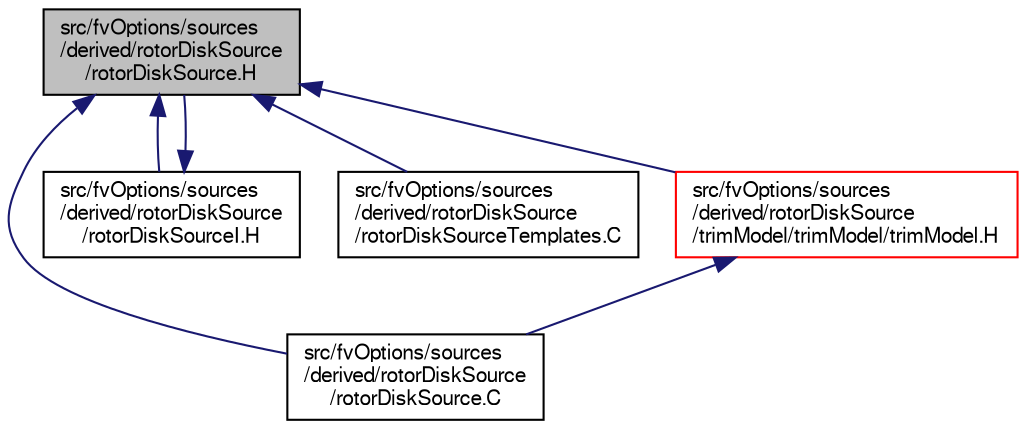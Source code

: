 digraph "src/fvOptions/sources/derived/rotorDiskSource/rotorDiskSource.H"
{
  bgcolor="transparent";
  edge [fontname="FreeSans",fontsize="10",labelfontname="FreeSans",labelfontsize="10"];
  node [fontname="FreeSans",fontsize="10",shape=record];
  Node311 [label="src/fvOptions/sources\l/derived/rotorDiskSource\l/rotorDiskSource.H",height=0.2,width=0.4,color="black", fillcolor="grey75", style="filled", fontcolor="black"];
  Node311 -> Node312 [dir="back",color="midnightblue",fontsize="10",style="solid",fontname="FreeSans"];
  Node312 [label="src/fvOptions/sources\l/derived/rotorDiskSource\l/rotorDiskSource.C",height=0.2,width=0.4,color="black",URL="$a04712.html"];
  Node311 -> Node313 [dir="back",color="midnightblue",fontsize="10",style="solid",fontname="FreeSans"];
  Node313 [label="src/fvOptions/sources\l/derived/rotorDiskSource\l/rotorDiskSourceI.H",height=0.2,width=0.4,color="black",URL="$a04718.html"];
  Node313 -> Node311 [dir="back",color="midnightblue",fontsize="10",style="solid",fontname="FreeSans"];
  Node311 -> Node314 [dir="back",color="midnightblue",fontsize="10",style="solid",fontname="FreeSans"];
  Node314 [label="src/fvOptions/sources\l/derived/rotorDiskSource\l/rotorDiskSourceTemplates.C",height=0.2,width=0.4,color="black",URL="$a04721.html"];
  Node311 -> Node315 [dir="back",color="midnightblue",fontsize="10",style="solid",fontname="FreeSans"];
  Node315 [label="src/fvOptions/sources\l/derived/rotorDiskSource\l/trimModel/trimModel/trimModel.H",height=0.2,width=0.4,color="red",URL="$a04739.html"];
  Node315 -> Node312 [dir="back",color="midnightblue",fontsize="10",style="solid",fontname="FreeSans"];
}
